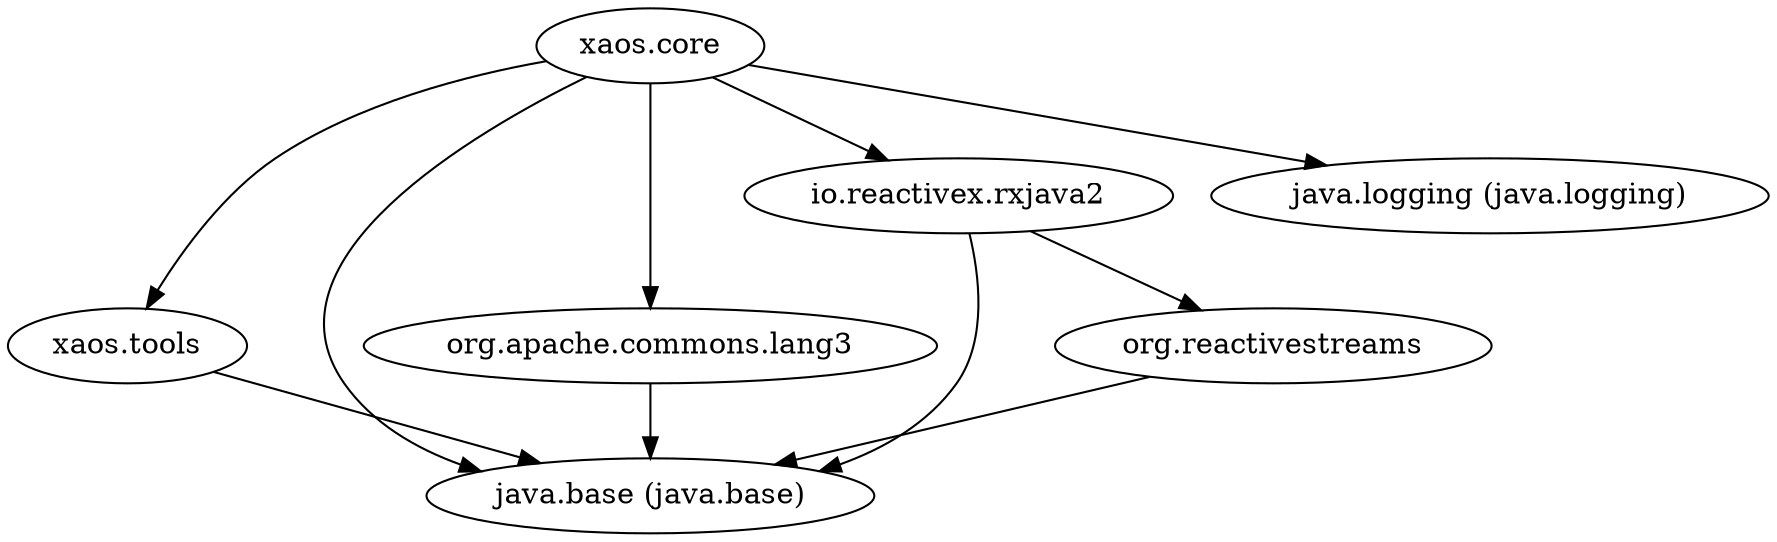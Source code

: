 digraph "summary" {
  "xaos.tools"                                       -> "java.base (java.base)";
  "org.apache.commons.lang3"                         -> "java.base (java.base)";
  "io.reactivex.rxjava2"                             -> "java.base (java.base)";
  "io.reactivex.rxjava2"                             -> "org.reactivestreams";
  "xaos.core"                                        -> "io.reactivex.rxjava2";
  "xaos.core"                                        -> "java.base (java.base)";
  "xaos.core"                                        -> "java.logging (java.logging)";
  "xaos.core"                                        -> "org.apache.commons.lang3";
  "xaos.core"                                        -> "xaos.tools";
  "org.reactivestreams"                              -> "java.base (java.base)";
}
